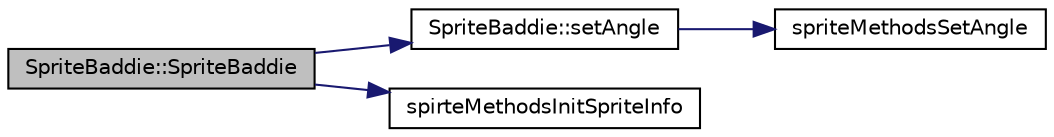 digraph "SpriteBaddie::SpriteBaddie"
{
 // LATEX_PDF_SIZE
  edge [fontname="Helvetica",fontsize="10",labelfontname="Helvetica",labelfontsize="10"];
  node [fontname="Helvetica",fontsize="10",shape=record];
  rankdir="LR";
  Node1 [label="SpriteBaddie::SpriteBaddie",height=0.2,width=0.4,color="black", fillcolor="grey75", style="filled", fontcolor="black",tooltip="Constructor for Player Sprite object. /summary>"];
  Node1 -> Node2 [color="midnightblue",fontsize="10",style="solid"];
  Node2 [label="SpriteBaddie::setAngle",height=0.2,width=0.4,color="black", fillcolor="white", style="filled",URL="$class_sprite_baddie.html#a79b47b2a5646c3ce3d7e11e8291e40a4",tooltip=" "];
  Node2 -> Node3 [color="midnightblue",fontsize="10",style="solid"];
  Node3 [label="spriteMethodsSetAngle",height=0.2,width=0.4,color="black", fillcolor="white", style="filled",URL="$_sprite_methods_8cpp.html#a2614b4b9eef76a54c374fae551197335",tooltip=" "];
  Node1 -> Node4 [color="midnightblue",fontsize="10",style="solid"];
  Node4 [label="spirteMethodsInitSpriteInfo",height=0.2,width=0.4,color="black", fillcolor="white", style="filled",URL="$_sprite_methods_8cpp.html#a9703dd9e8e7a8c45051c0d6b687824e7",tooltip="Initializes some of our default values ... /summary>"];
}
